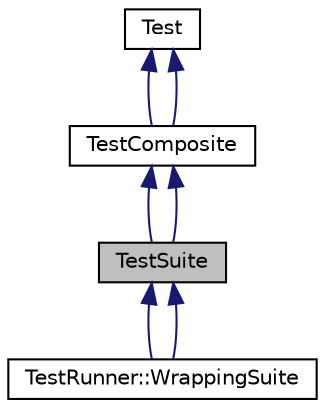 digraph "TestSuite"
{
  edge [fontname="Helvetica",fontsize="10",labelfontname="Helvetica",labelfontsize="10"];
  node [fontname="Helvetica",fontsize="10",shape=record];
  Node1 [label="TestSuite",height=0.2,width=0.4,color="black", fillcolor="grey75", style="filled", fontcolor="black"];
  Node2 -> Node1 [dir="back",color="midnightblue",fontsize="10",style="solid"];
  Node2 [label="TestComposite",height=0.2,width=0.4,color="black", fillcolor="white", style="filled",URL="$class_test_composite.html",tooltip="A Composite of Tests. "];
  Node3 -> Node2 [dir="back",color="midnightblue",fontsize="10",style="solid"];
  Node3 [label="Test",height=0.2,width=0.4,color="black", fillcolor="white", style="filled",URL="$class_test.html",tooltip="Base class for all test objects.All test objects should be a subclass of Test. Some test objects..."];
  Node3 -> Node2 [dir="back",color="midnightblue",fontsize="10",style="solid"];
  Node2 -> Node1 [dir="back",color="midnightblue",fontsize="10",style="solid"];
  Node1 -> Node4 [dir="back",color="midnightblue",fontsize="10",style="solid"];
  Node4 [label="TestRunner::WrappingSuite",height=0.2,width=0.4,color="black", fillcolor="white", style="filled",URL="$class_test_runner_1_1_wrapping_suite.html",tooltip="(INTERNAL) Mutating test suite. "];
  Node1 -> Node4 [dir="back",color="midnightblue",fontsize="10",style="solid"];
}
